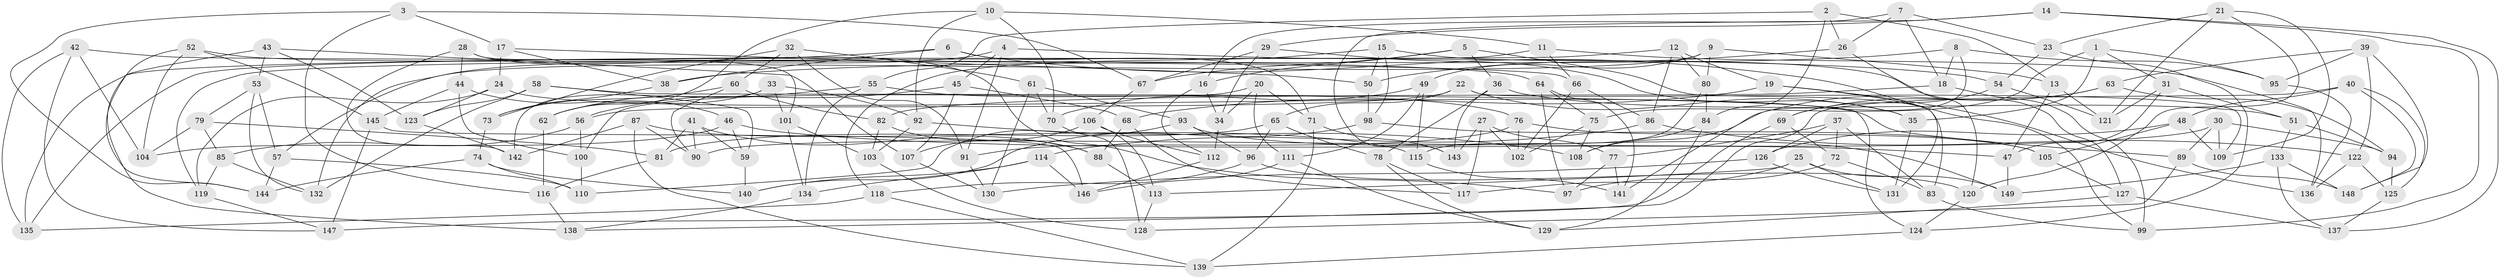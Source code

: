 // coarse degree distribution, {7: 0.13043478260869565, 9: 0.15217391304347827, 10: 0.10869565217391304, 5: 0.13043478260869565, 4: 0.06521739130434782, 6: 0.17391304347826086, 8: 0.15217391304347827, 12: 0.021739130434782608, 3: 0.06521739130434782}
// Generated by graph-tools (version 1.1) at 2025/53/03/04/25 22:53:37]
// undirected, 149 vertices, 298 edges
graph export_dot {
  node [color=gray90,style=filled];
  1;
  2;
  3;
  4;
  5;
  6;
  7;
  8;
  9;
  10;
  11;
  12;
  13;
  14;
  15;
  16;
  17;
  18;
  19;
  20;
  21;
  22;
  23;
  24;
  25;
  26;
  27;
  28;
  29;
  30;
  31;
  32;
  33;
  34;
  35;
  36;
  37;
  38;
  39;
  40;
  41;
  42;
  43;
  44;
  45;
  46;
  47;
  48;
  49;
  50;
  51;
  52;
  53;
  54;
  55;
  56;
  57;
  58;
  59;
  60;
  61;
  62;
  63;
  64;
  65;
  66;
  67;
  68;
  69;
  70;
  71;
  72;
  73;
  74;
  75;
  76;
  77;
  78;
  79;
  80;
  81;
  82;
  83;
  84;
  85;
  86;
  87;
  88;
  89;
  90;
  91;
  92;
  93;
  94;
  95;
  96;
  97;
  98;
  99;
  100;
  101;
  102;
  103;
  104;
  105;
  106;
  107;
  108;
  109;
  110;
  111;
  112;
  113;
  114;
  115;
  116;
  117;
  118;
  119;
  120;
  121;
  122;
  123;
  124;
  125;
  126;
  127;
  128;
  129;
  130;
  131;
  132;
  133;
  134;
  135;
  136;
  137;
  138;
  139;
  140;
  141;
  142;
  143;
  144;
  145;
  146;
  147;
  148;
  149;
  1 -- 75;
  1 -- 31;
  1 -- 35;
  1 -- 95;
  2 -- 13;
  2 -- 84;
  2 -- 26;
  2 -- 55;
  3 -- 116;
  3 -- 67;
  3 -- 17;
  3 -- 144;
  4 -- 54;
  4 -- 45;
  4 -- 132;
  4 -- 91;
  5 -- 36;
  5 -- 16;
  5 -- 83;
  5 -- 67;
  6 -- 99;
  6 -- 135;
  6 -- 71;
  6 -- 38;
  7 -- 18;
  7 -- 26;
  7 -- 23;
  7 -- 16;
  8 -- 38;
  8 -- 95;
  8 -- 141;
  8 -- 18;
  9 -- 49;
  9 -- 13;
  9 -- 80;
  9 -- 57;
  10 -- 92;
  10 -- 70;
  10 -- 62;
  10 -- 11;
  11 -- 136;
  11 -- 66;
  11 -- 135;
  12 -- 80;
  12 -- 19;
  12 -- 86;
  12 -- 119;
  13 -- 121;
  13 -- 47;
  14 -- 29;
  14 -- 143;
  14 -- 99;
  14 -- 137;
  15 -- 127;
  15 -- 118;
  15 -- 50;
  15 -- 98;
  16 -- 112;
  16 -- 34;
  17 -- 50;
  17 -- 24;
  17 -- 38;
  18 -- 82;
  18 -- 99;
  19 -- 136;
  19 -- 131;
  19 -- 68;
  20 -- 100;
  20 -- 71;
  20 -- 34;
  20 -- 111;
  21 -- 23;
  21 -- 121;
  21 -- 120;
  21 -- 109;
  22 -- 65;
  22 -- 56;
  22 -- 35;
  22 -- 109;
  23 -- 124;
  23 -- 54;
  24 -- 123;
  24 -- 89;
  24 -- 119;
  25 -- 113;
  25 -- 117;
  25 -- 149;
  25 -- 131;
  26 -- 50;
  26 -- 120;
  27 -- 77;
  27 -- 143;
  27 -- 102;
  27 -- 117;
  28 -- 142;
  28 -- 44;
  28 -- 97;
  28 -- 101;
  29 -- 34;
  29 -- 35;
  29 -- 67;
  30 -- 90;
  30 -- 109;
  30 -- 94;
  30 -- 89;
  31 -- 47;
  31 -- 51;
  31 -- 121;
  32 -- 60;
  32 -- 91;
  32 -- 73;
  32 -- 61;
  33 -- 142;
  33 -- 62;
  33 -- 92;
  33 -- 101;
  34 -- 112;
  35 -- 131;
  36 -- 78;
  36 -- 143;
  36 -- 51;
  37 -- 83;
  37 -- 72;
  37 -- 126;
  37 -- 77;
  38 -- 73;
  39 -- 122;
  39 -- 63;
  39 -- 95;
  39 -- 148;
  40 -- 138;
  40 -- 125;
  40 -- 148;
  40 -- 48;
  41 -- 88;
  41 -- 59;
  41 -- 81;
  41 -- 90;
  42 -- 147;
  42 -- 104;
  42 -- 66;
  42 -- 135;
  43 -- 53;
  43 -- 123;
  43 -- 138;
  43 -- 107;
  44 -- 46;
  44 -- 145;
  44 -- 100;
  45 -- 68;
  45 -- 56;
  45 -- 107;
  46 -- 47;
  46 -- 59;
  46 -- 104;
  47 -- 149;
  48 -- 109;
  48 -- 105;
  48 -- 126;
  49 -- 115;
  49 -- 70;
  49 -- 111;
  50 -- 98;
  51 -- 133;
  51 -- 94;
  52 -- 144;
  52 -- 64;
  52 -- 145;
  52 -- 104;
  53 -- 57;
  53 -- 132;
  53 -- 79;
  54 -- 121;
  54 -- 69;
  55 -- 62;
  55 -- 76;
  55 -- 134;
  56 -- 100;
  56 -- 85;
  57 -- 110;
  57 -- 144;
  58 -- 123;
  58 -- 132;
  58 -- 124;
  58 -- 59;
  59 -- 140;
  60 -- 82;
  60 -- 90;
  60 -- 73;
  61 -- 93;
  61 -- 130;
  61 -- 70;
  62 -- 116;
  63 -- 94;
  63 -- 69;
  63 -- 108;
  64 -- 141;
  64 -- 75;
  64 -- 97;
  65 -- 81;
  65 -- 78;
  65 -- 96;
  66 -- 102;
  66 -- 86;
  67 -- 106;
  68 -- 88;
  68 -- 117;
  69 -- 72;
  69 -- 147;
  70 -- 128;
  71 -- 139;
  71 -- 143;
  72 -- 97;
  72 -- 83;
  73 -- 74;
  74 -- 140;
  74 -- 110;
  74 -- 144;
  75 -- 108;
  75 -- 102;
  76 -- 102;
  76 -- 91;
  76 -- 105;
  77 -- 141;
  77 -- 97;
  78 -- 117;
  78 -- 129;
  79 -- 104;
  79 -- 81;
  79 -- 85;
  80 -- 84;
  80 -- 115;
  81 -- 116;
  82 -- 88;
  82 -- 103;
  83 -- 99;
  84 -- 108;
  84 -- 129;
  85 -- 119;
  85 -- 132;
  86 -- 114;
  86 -- 122;
  87 -- 115;
  87 -- 90;
  87 -- 142;
  87 -- 139;
  88 -- 113;
  89 -- 148;
  89 -- 128;
  91 -- 130;
  92 -- 103;
  92 -- 108;
  93 -- 110;
  93 -- 96;
  93 -- 149;
  94 -- 125;
  95 -- 136;
  96 -- 120;
  96 -- 118;
  98 -- 140;
  98 -- 105;
  100 -- 110;
  101 -- 103;
  101 -- 134;
  103 -- 128;
  105 -- 127;
  106 -- 113;
  106 -- 112;
  106 -- 107;
  107 -- 130;
  111 -- 146;
  111 -- 129;
  112 -- 146;
  113 -- 128;
  114 -- 140;
  114 -- 134;
  114 -- 146;
  115 -- 141;
  116 -- 138;
  118 -- 135;
  118 -- 139;
  119 -- 147;
  120 -- 124;
  122 -- 136;
  122 -- 125;
  123 -- 142;
  124 -- 139;
  125 -- 137;
  126 -- 131;
  126 -- 130;
  127 -- 137;
  127 -- 129;
  133 -- 137;
  133 -- 148;
  133 -- 149;
  134 -- 138;
  145 -- 147;
  145 -- 146;
}
